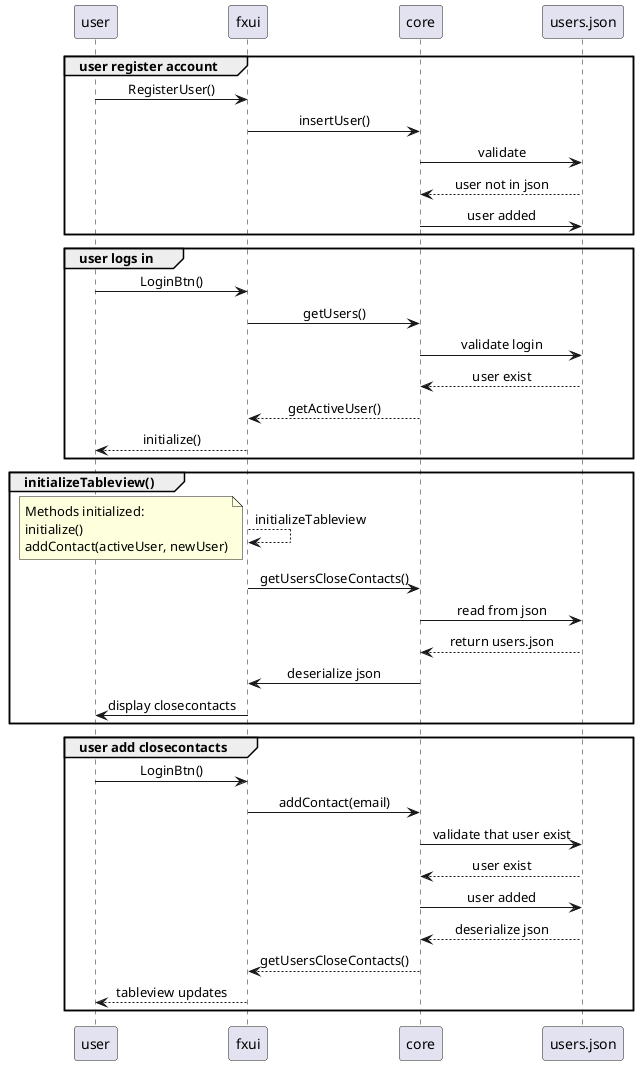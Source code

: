 @startuml

skinparam SequenceMessageAlignment center
group user register account
user -> fxui: RegisterUser()
fxui -> core: insertUser()
core -> users.json: validate
users.json --> core: user not in json 
core -> users.json: user added
end
group user logs in
user -> fxui: LoginBtn()
fxui -> core: getUsers()
core -> users.json:validate login
users.json --> core: user exist
core --> fxui: getActiveUser()
fxui --> user: initialize()
end
group initializeTableview()
fxui --> fxui: initializeTableview
note left 
Methods initialized:
initialize()
addContact(activeUser, newUser)
end note
fxui -> core: getUsersCloseContacts()
core -> users.json: read from json
users.json --> core: return users.json
core -> fxui: deserialize json
fxui -> user: display closecontacts
end
group user add closecontacts
user -> fxui: LoginBtn()
fxui -> core: addContact(email)
core -> users.json: validate that user exist
users.json --> core: user exist
core -> users.json: user added
users.json --> core: deserialize json
core --> fxui: getUsersCloseContacts()
fxui --> user: tableview updates
end

@enduml